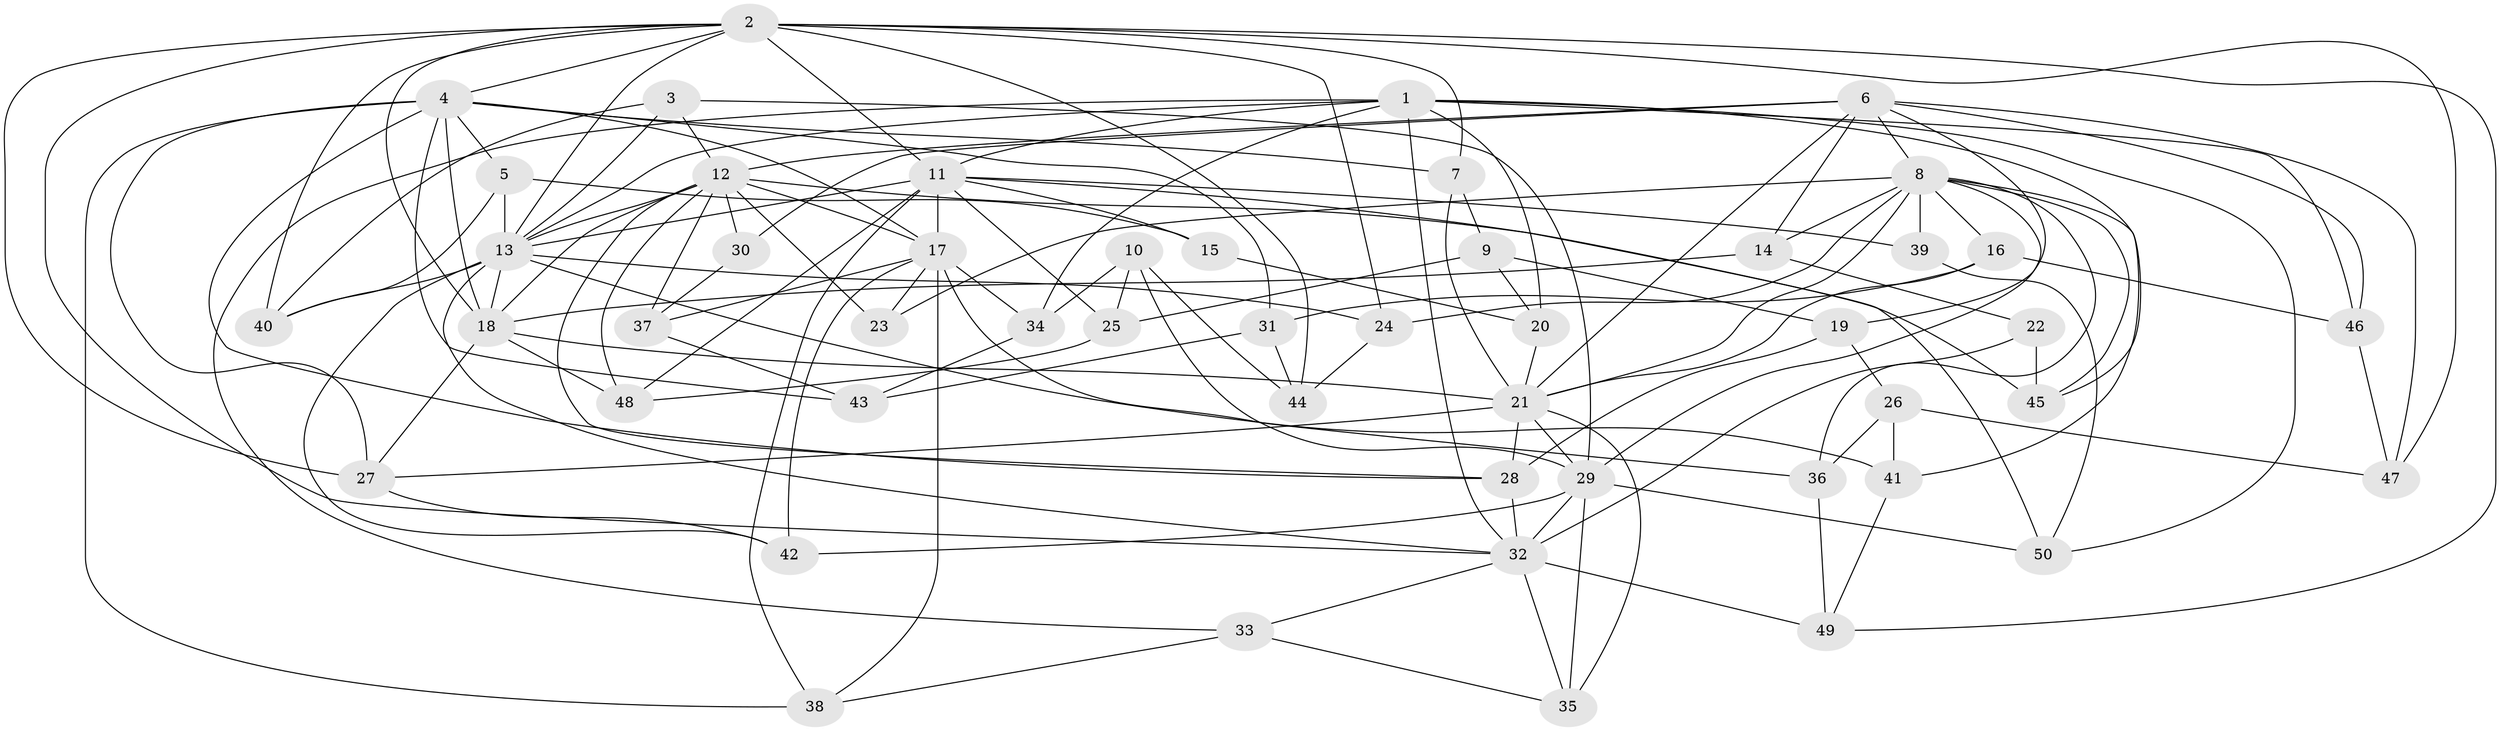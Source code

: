 // original degree distribution, {4: 1.0}
// Generated by graph-tools (version 1.1) at 2025/37/03/09/25 02:37:53]
// undirected, 50 vertices, 136 edges
graph export_dot {
graph [start="1"]
  node [color=gray90,style=filled];
  1;
  2;
  3;
  4;
  5;
  6;
  7;
  8;
  9;
  10;
  11;
  12;
  13;
  14;
  15;
  16;
  17;
  18;
  19;
  20;
  21;
  22;
  23;
  24;
  25;
  26;
  27;
  28;
  29;
  30;
  31;
  32;
  33;
  34;
  35;
  36;
  37;
  38;
  39;
  40;
  41;
  42;
  43;
  44;
  45;
  46;
  47;
  48;
  49;
  50;
  1 -- 11 [weight=1.0];
  1 -- 13 [weight=1.0];
  1 -- 20 [weight=1.0];
  1 -- 32 [weight=1.0];
  1 -- 33 [weight=1.0];
  1 -- 34 [weight=1.0];
  1 -- 45 [weight=1.0];
  1 -- 46 [weight=1.0];
  1 -- 50 [weight=2.0];
  2 -- 4 [weight=1.0];
  2 -- 7 [weight=1.0];
  2 -- 11 [weight=1.0];
  2 -- 13 [weight=1.0];
  2 -- 18 [weight=1.0];
  2 -- 24 [weight=1.0];
  2 -- 27 [weight=1.0];
  2 -- 32 [weight=1.0];
  2 -- 40 [weight=1.0];
  2 -- 44 [weight=1.0];
  2 -- 47 [weight=1.0];
  2 -- 49 [weight=1.0];
  3 -- 12 [weight=1.0];
  3 -- 13 [weight=1.0];
  3 -- 29 [weight=1.0];
  3 -- 40 [weight=1.0];
  4 -- 5 [weight=1.0];
  4 -- 7 [weight=1.0];
  4 -- 17 [weight=1.0];
  4 -- 18 [weight=1.0];
  4 -- 27 [weight=1.0];
  4 -- 28 [weight=1.0];
  4 -- 31 [weight=1.0];
  4 -- 38 [weight=1.0];
  4 -- 43 [weight=1.0];
  5 -- 13 [weight=1.0];
  5 -- 15 [weight=1.0];
  5 -- 40 [weight=1.0];
  6 -- 8 [weight=1.0];
  6 -- 12 [weight=1.0];
  6 -- 14 [weight=1.0];
  6 -- 19 [weight=1.0];
  6 -- 21 [weight=1.0];
  6 -- 30 [weight=1.0];
  6 -- 46 [weight=1.0];
  6 -- 47 [weight=1.0];
  7 -- 9 [weight=1.0];
  7 -- 21 [weight=1.0];
  8 -- 14 [weight=1.0];
  8 -- 16 [weight=1.0];
  8 -- 21 [weight=1.0];
  8 -- 23 [weight=1.0];
  8 -- 24 [weight=1.0];
  8 -- 29 [weight=1.0];
  8 -- 36 [weight=1.0];
  8 -- 39 [weight=2.0];
  8 -- 41 [weight=1.0];
  8 -- 45 [weight=1.0];
  9 -- 19 [weight=1.0];
  9 -- 20 [weight=1.0];
  9 -- 25 [weight=1.0];
  10 -- 25 [weight=1.0];
  10 -- 29 [weight=1.0];
  10 -- 34 [weight=1.0];
  10 -- 44 [weight=1.0];
  11 -- 13 [weight=1.0];
  11 -- 15 [weight=2.0];
  11 -- 17 [weight=1.0];
  11 -- 25 [weight=1.0];
  11 -- 38 [weight=1.0];
  11 -- 39 [weight=1.0];
  11 -- 48 [weight=1.0];
  11 -- 50 [weight=2.0];
  12 -- 13 [weight=1.0];
  12 -- 17 [weight=1.0];
  12 -- 18 [weight=1.0];
  12 -- 23 [weight=1.0];
  12 -- 28 [weight=1.0];
  12 -- 30 [weight=2.0];
  12 -- 37 [weight=1.0];
  12 -- 45 [weight=1.0];
  12 -- 48 [weight=1.0];
  13 -- 18 [weight=1.0];
  13 -- 24 [weight=1.0];
  13 -- 32 [weight=1.0];
  13 -- 40 [weight=1.0];
  13 -- 41 [weight=1.0];
  13 -- 42 [weight=1.0];
  14 -- 18 [weight=1.0];
  14 -- 22 [weight=1.0];
  15 -- 20 [weight=1.0];
  16 -- 21 [weight=1.0];
  16 -- 31 [weight=1.0];
  16 -- 46 [weight=1.0];
  17 -- 23 [weight=2.0];
  17 -- 34 [weight=1.0];
  17 -- 36 [weight=1.0];
  17 -- 37 [weight=1.0];
  17 -- 38 [weight=1.0];
  17 -- 42 [weight=1.0];
  18 -- 21 [weight=2.0];
  18 -- 27 [weight=2.0];
  18 -- 48 [weight=1.0];
  19 -- 26 [weight=1.0];
  19 -- 28 [weight=1.0];
  20 -- 21 [weight=1.0];
  21 -- 27 [weight=1.0];
  21 -- 28 [weight=2.0];
  21 -- 29 [weight=1.0];
  21 -- 35 [weight=1.0];
  22 -- 32 [weight=2.0];
  22 -- 45 [weight=1.0];
  24 -- 44 [weight=1.0];
  25 -- 48 [weight=1.0];
  26 -- 36 [weight=1.0];
  26 -- 41 [weight=1.0];
  26 -- 47 [weight=1.0];
  27 -- 42 [weight=1.0];
  28 -- 32 [weight=1.0];
  29 -- 32 [weight=1.0];
  29 -- 35 [weight=1.0];
  29 -- 42 [weight=1.0];
  29 -- 50 [weight=1.0];
  30 -- 37 [weight=1.0];
  31 -- 43 [weight=1.0];
  31 -- 44 [weight=1.0];
  32 -- 33 [weight=1.0];
  32 -- 35 [weight=1.0];
  32 -- 49 [weight=1.0];
  33 -- 35 [weight=1.0];
  33 -- 38 [weight=1.0];
  34 -- 43 [weight=1.0];
  36 -- 49 [weight=1.0];
  37 -- 43 [weight=1.0];
  39 -- 50 [weight=1.0];
  41 -- 49 [weight=1.0];
  46 -- 47 [weight=1.0];
}
